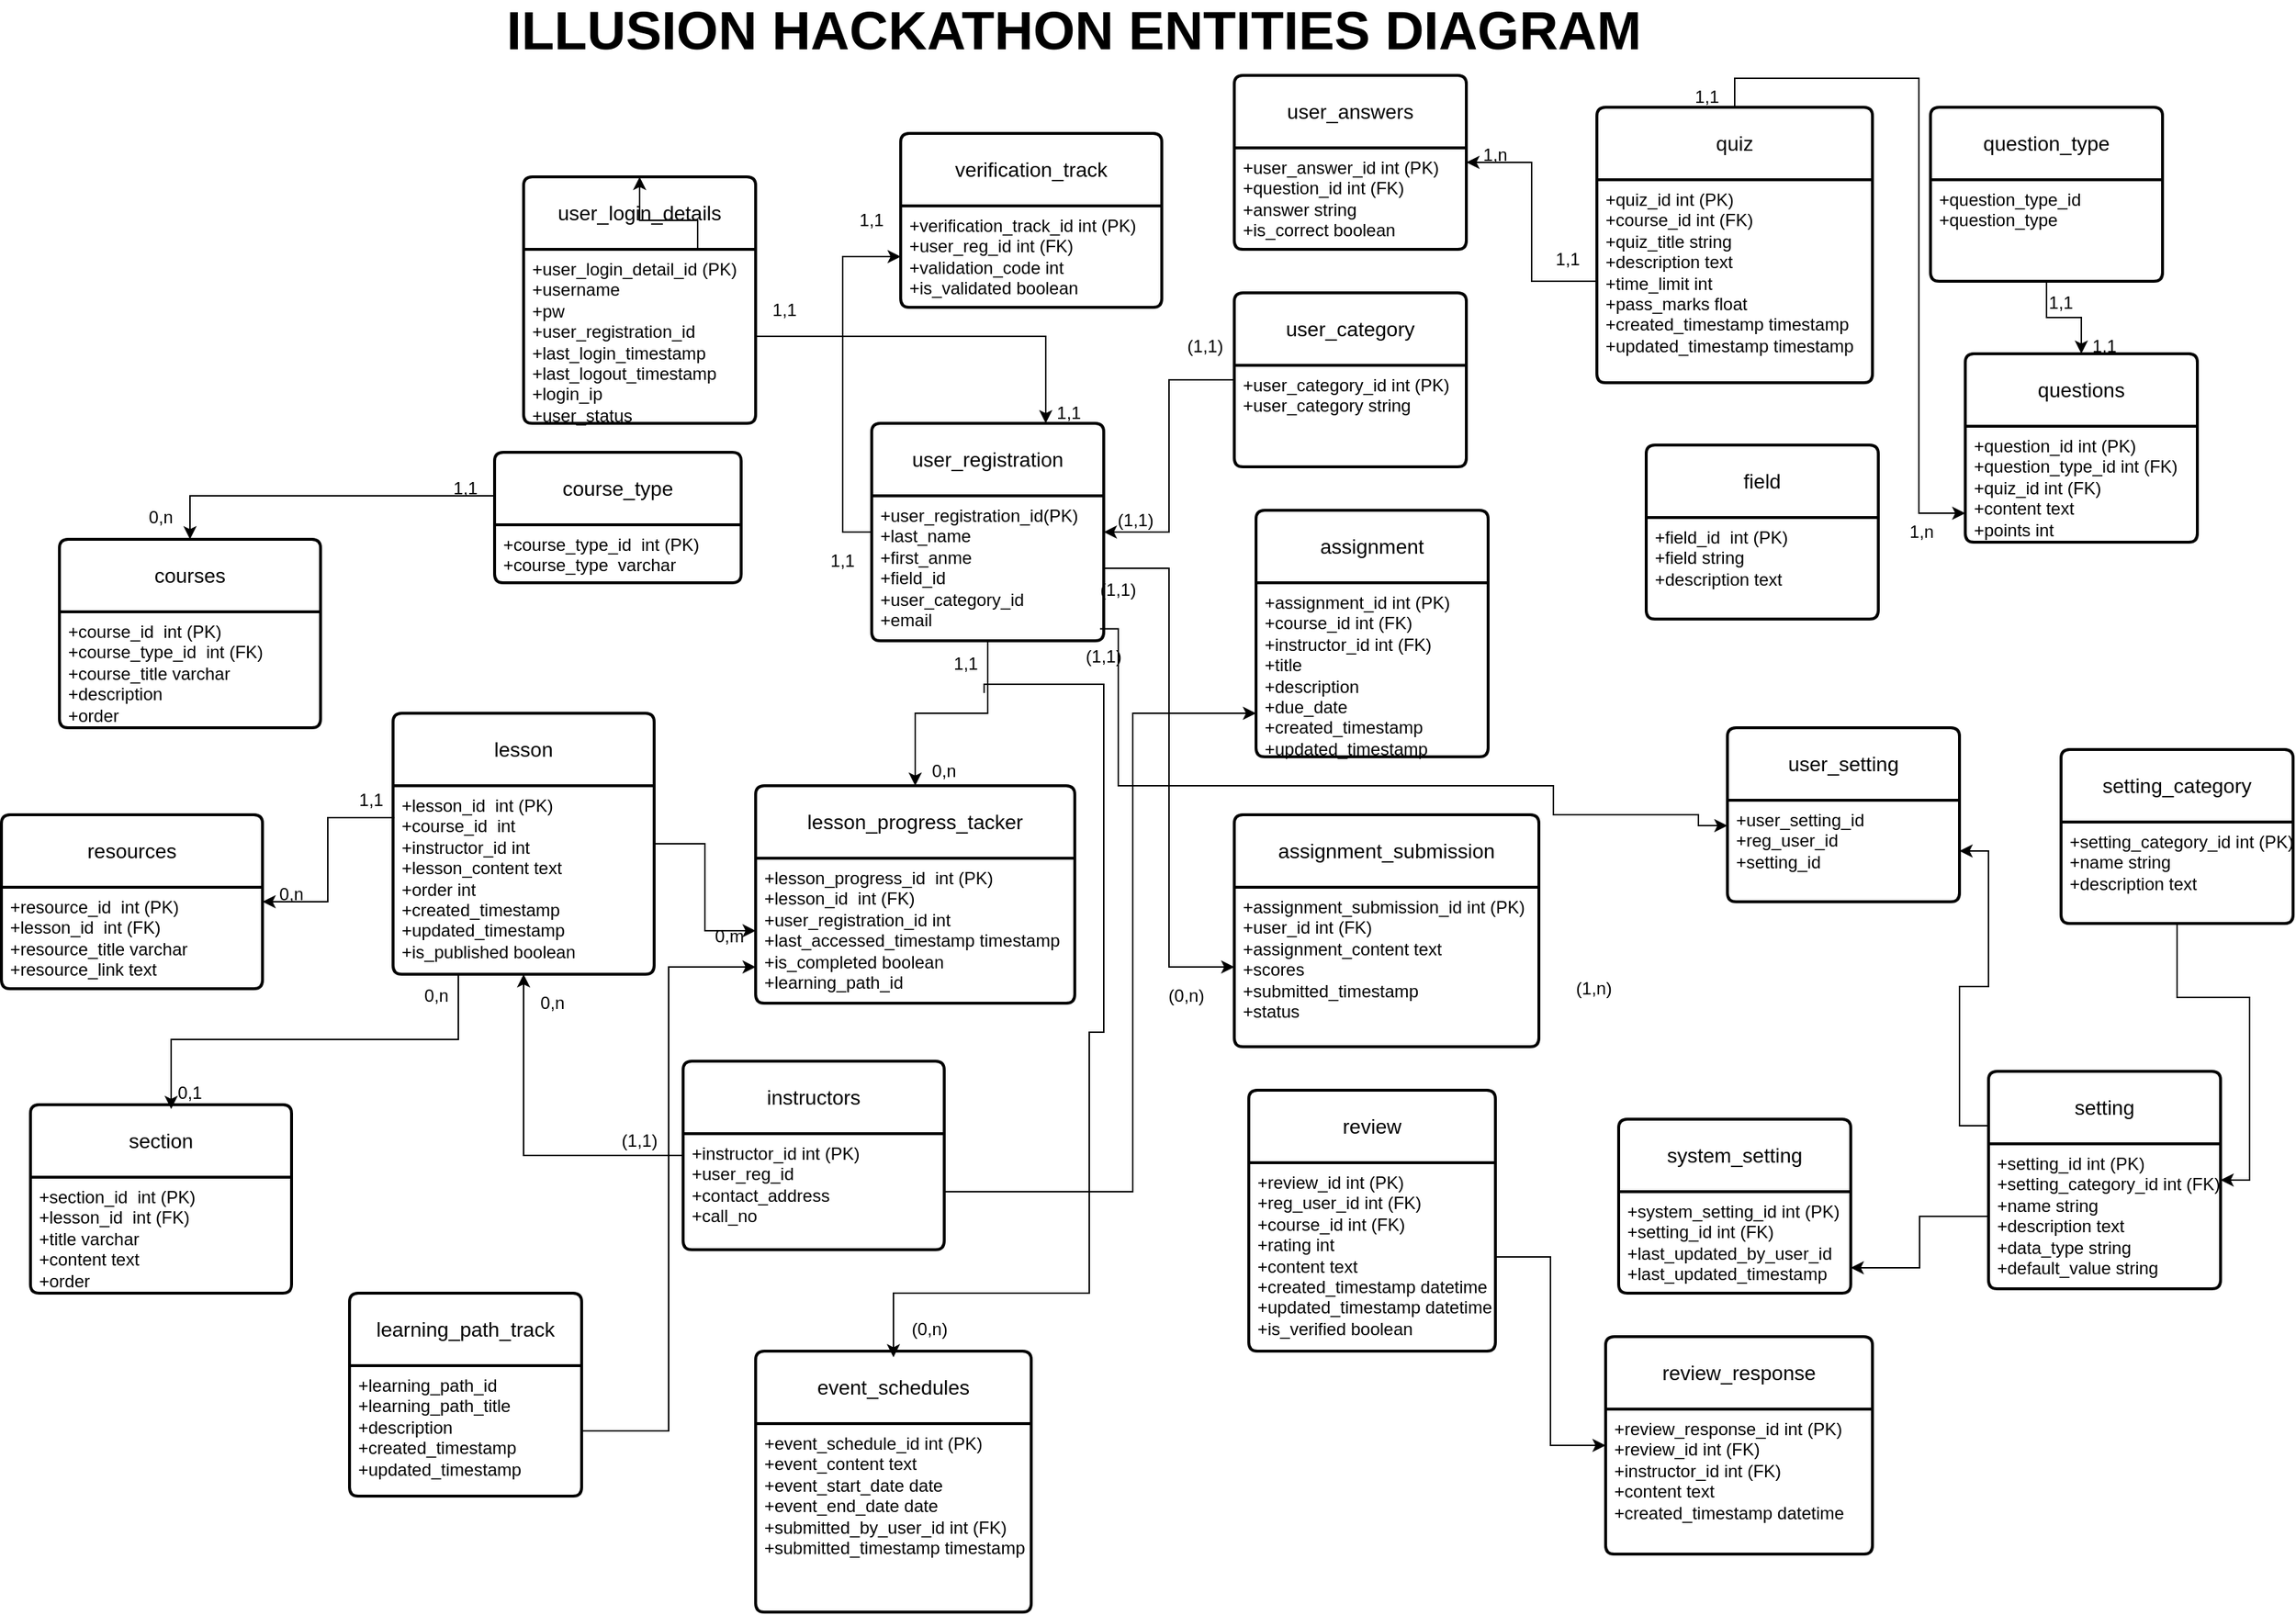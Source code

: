 <mxfile version="24.7.13">
  <diagram name="Page-1" id="WIzkgsFBizQJKrMtI0oR">
    <mxGraphModel dx="880" dy="483" grid="1" gridSize="10" guides="1" tooltips="1" connect="1" arrows="1" fold="1" page="1" pageScale="1" pageWidth="1654" pageHeight="1169" background="#ffffff" math="0" shadow="0">
      <root>
        <mxCell id="0" />
        <mxCell id="1" parent="0" />
        <mxCell id="rcdddzgoVTeUVf7209Ef-74" value="ILLUSION HACKATHON ENTITIES DIAGRAM" style="text;html=1;align=center;verticalAlign=middle;whiteSpace=wrap;rounded=0;fontStyle=1;fontSize=37;" parent="1" vertex="1">
          <mxGeometry x="309" y="20" width="941" height="40" as="geometry" />
        </mxCell>
        <mxCell id="15M1-edb_IW5XRDmWn_Y-51" style="edgeStyle=orthogonalEdgeStyle;rounded=0;orthogonalLoop=1;jettySize=auto;html=1;entryX=1;entryY=0.25;entryDx=0;entryDy=0;" parent="1" source="15M1-edb_IW5XRDmWn_Y-7" target="rcdddzgoVTeUVf7209Ef-18" edge="1">
          <mxGeometry relative="1" as="geometry" />
        </mxCell>
        <mxCell id="15M1-edb_IW5XRDmWn_Y-7" value="user_category" style="swimlane;childLayout=stackLayout;horizontal=1;startSize=50;horizontalStack=0;rounded=1;fontSize=14;fontStyle=0;strokeWidth=2;resizeParent=0;resizeLast=1;shadow=0;dashed=0;align=center;arcSize=4;whiteSpace=wrap;html=1;" parent="1" vertex="1">
          <mxGeometry x="890" y="220" width="160" height="120" as="geometry" />
        </mxCell>
        <mxCell id="15M1-edb_IW5XRDmWn_Y-8" value="+user_category_id int (PK)&lt;br&gt;+user_category string" style="align=left;strokeColor=none;fillColor=none;spacingLeft=4;fontSize=12;verticalAlign=top;resizable=0;rotatable=0;part=1;html=1;" parent="15M1-edb_IW5XRDmWn_Y-7" vertex="1">
          <mxGeometry y="50" width="160" height="70" as="geometry" />
        </mxCell>
        <mxCell id="15M1-edb_IW5XRDmWn_Y-9" value="verification_track" style="swimlane;childLayout=stackLayout;horizontal=1;startSize=50;horizontalStack=0;rounded=1;fontSize=14;fontStyle=0;strokeWidth=2;resizeParent=0;resizeLast=1;shadow=0;dashed=0;align=center;arcSize=4;whiteSpace=wrap;html=1;" parent="1" vertex="1">
          <mxGeometry x="660" y="110" width="180" height="120" as="geometry" />
        </mxCell>
        <mxCell id="15M1-edb_IW5XRDmWn_Y-10" value="+verification_track_id int (PK)&lt;br&gt;+user_reg_id int (FK)&lt;br&gt;&lt;div&gt;+validation_code int&lt;br&gt;&lt;/div&gt;&lt;div&gt;+is_validated boolean &lt;br&gt;&lt;/div&gt;" style="align=left;strokeColor=none;fillColor=none;spacingLeft=4;fontSize=12;verticalAlign=top;resizable=0;rotatable=0;part=1;html=1;" parent="15M1-edb_IW5XRDmWn_Y-9" vertex="1">
          <mxGeometry y="50" width="180" height="70" as="geometry" />
        </mxCell>
        <mxCell id="15M1-edb_IW5XRDmWn_Y-11" value="learning_path_track" style="swimlane;childLayout=stackLayout;horizontal=1;startSize=50;horizontalStack=0;rounded=1;fontSize=14;fontStyle=0;strokeWidth=2;resizeParent=0;resizeLast=1;shadow=0;dashed=0;align=center;arcSize=4;whiteSpace=wrap;html=1;" parent="1" vertex="1">
          <mxGeometry x="280" y="910" width="160" height="140" as="geometry" />
        </mxCell>
        <mxCell id="15M1-edb_IW5XRDmWn_Y-12" value="+learning_path_id&lt;br&gt;+learning_path_title&lt;br&gt;&lt;div&gt;+description&lt;/div&gt;&lt;div&gt;+created_timestamp&lt;/div&gt;&lt;div&gt;+updated_timestamp&lt;br&gt;&lt;/div&gt;" style="align=left;strokeColor=none;fillColor=none;spacingLeft=4;fontSize=12;verticalAlign=top;resizable=0;rotatable=0;part=1;html=1;" parent="15M1-edb_IW5XRDmWn_Y-11" vertex="1">
          <mxGeometry y="50" width="160" height="90" as="geometry" />
        </mxCell>
        <mxCell id="15M1-edb_IW5XRDmWn_Y-13" value="assignment" style="swimlane;childLayout=stackLayout;horizontal=1;startSize=50;horizontalStack=0;rounded=1;fontSize=14;fontStyle=0;strokeWidth=2;resizeParent=0;resizeLast=1;shadow=0;dashed=0;align=center;arcSize=4;whiteSpace=wrap;html=1;" parent="1" vertex="1">
          <mxGeometry x="905" y="370" width="160" height="170" as="geometry" />
        </mxCell>
        <mxCell id="15M1-edb_IW5XRDmWn_Y-14" value="+assignment_id int (PK)&lt;br&gt;+course_id int (FK)&lt;br&gt;&lt;div&gt;+instructor_id int (FK)&lt;/div&gt;&lt;div&gt;+title&lt;/div&gt;&lt;div&gt;+description&lt;/div&gt;&lt;div&gt;+due_date&lt;/div&gt;&lt;div&gt;+created_timestamp&lt;/div&gt;&lt;div&gt;+updated_timestamp&lt;br&gt;&lt;/div&gt;" style="align=left;strokeColor=none;fillColor=none;spacingLeft=4;fontSize=12;verticalAlign=top;resizable=0;rotatable=0;part=1;html=1;" parent="15M1-edb_IW5XRDmWn_Y-13" vertex="1">
          <mxGeometry y="50" width="160" height="120" as="geometry" />
        </mxCell>
        <mxCell id="15M1-edb_IW5XRDmWn_Y-15" value="assignment_submission" style="swimlane;childLayout=stackLayout;horizontal=1;startSize=50;horizontalStack=0;rounded=1;fontSize=14;fontStyle=0;strokeWidth=2;resizeParent=0;resizeLast=1;shadow=0;dashed=0;align=center;arcSize=4;whiteSpace=wrap;html=1;" parent="1" vertex="1">
          <mxGeometry x="890" y="580" width="210" height="160" as="geometry" />
        </mxCell>
        <mxCell id="15M1-edb_IW5XRDmWn_Y-16" value="+assignment_submission_id int (PK)&lt;br&gt;+user_id int (FK)&lt;br&gt;&lt;div&gt;+assignment_content text&lt;/div&gt;&lt;div&gt;+scores&lt;/div&gt;&lt;div&gt;+submitted_timestamp&lt;/div&gt;&lt;div&gt;+status&lt;br&gt;&lt;/div&gt;" style="align=left;strokeColor=none;fillColor=none;spacingLeft=4;fontSize=12;verticalAlign=top;resizable=0;rotatable=0;part=1;html=1;" parent="15M1-edb_IW5XRDmWn_Y-15" vertex="1">
          <mxGeometry y="50" width="210" height="110" as="geometry" />
        </mxCell>
        <mxCell id="15M1-edb_IW5XRDmWn_Y-17" value="event_schedules" style="swimlane;childLayout=stackLayout;horizontal=1;startSize=50;horizontalStack=0;rounded=1;fontSize=14;fontStyle=0;strokeWidth=2;resizeParent=0;resizeLast=1;shadow=0;dashed=0;align=center;arcSize=4;whiteSpace=wrap;html=1;" parent="1" vertex="1">
          <mxGeometry x="560" y="950" width="190" height="180" as="geometry" />
        </mxCell>
        <mxCell id="15M1-edb_IW5XRDmWn_Y-18" value="+event_schedule_id int (PK)&lt;br&gt;+event_content text&lt;br&gt;&lt;div&gt;+event_start_date date&lt;br&gt;&lt;/div&gt;&lt;div&gt;+event_end_date date&lt;br&gt;&lt;/div&gt;&lt;div&gt;+submitted_by_user_id int (FK)&lt;br&gt;&lt;/div&gt;&lt;div&gt;+submitted_timestamp timestamp&lt;br&gt;&lt;/div&gt;" style="align=left;strokeColor=none;fillColor=none;spacingLeft=4;fontSize=12;verticalAlign=top;resizable=0;rotatable=0;part=1;html=1;" parent="15M1-edb_IW5XRDmWn_Y-17" vertex="1">
          <mxGeometry y="50" width="190" height="130" as="geometry" />
        </mxCell>
        <mxCell id="15M1-edb_IW5XRDmWn_Y-19" value="setting_category" style="swimlane;childLayout=stackLayout;horizontal=1;startSize=50;horizontalStack=0;rounded=1;fontSize=14;fontStyle=0;strokeWidth=2;resizeParent=0;resizeLast=1;shadow=0;dashed=0;align=center;arcSize=4;whiteSpace=wrap;html=1;" parent="1" vertex="1">
          <mxGeometry x="1460" y="535" width="160" height="120" as="geometry" />
        </mxCell>
        <mxCell id="15M1-edb_IW5XRDmWn_Y-20" value="+setting_category_id int (PK)&lt;br&gt;+name string&lt;br&gt;+description text" style="align=left;strokeColor=none;fillColor=none;spacingLeft=4;fontSize=12;verticalAlign=top;resizable=0;rotatable=0;part=1;html=1;" parent="15M1-edb_IW5XRDmWn_Y-19" vertex="1">
          <mxGeometry y="50" width="160" height="70" as="geometry" />
        </mxCell>
        <mxCell id="15M1-edb_IW5XRDmWn_Y-21" style="edgeStyle=orthogonalEdgeStyle;rounded=0;orthogonalLoop=1;jettySize=auto;html=1;exitX=0.5;exitY=0;exitDx=0;exitDy=0;entryX=0;entryY=0.75;entryDx=0;entryDy=0;" parent="1" source="15M1-edb_IW5XRDmWn_Y-22" target="15M1-edb_IW5XRDmWn_Y-27" edge="1">
          <mxGeometry relative="1" as="geometry" />
        </mxCell>
        <mxCell id="15M1-edb_IW5XRDmWn_Y-22" value="quiz" style="swimlane;childLayout=stackLayout;horizontal=1;startSize=50;horizontalStack=0;rounded=1;fontSize=14;fontStyle=0;strokeWidth=2;resizeParent=0;resizeLast=1;shadow=0;dashed=0;align=center;arcSize=4;whiteSpace=wrap;html=1;" parent="1" vertex="1">
          <mxGeometry x="1140" y="92" width="190" height="190" as="geometry" />
        </mxCell>
        <mxCell id="15M1-edb_IW5XRDmWn_Y-23" value="+quiz_id int (PK)&lt;br&gt;+course_id int (FK)&lt;br&gt;&lt;div&gt;+quiz_title string&lt;br&gt;&lt;/div&gt;&lt;div&gt;+description text&lt;br&gt;&lt;/div&gt;&lt;div&gt;+time_limit int&lt;br&gt;&lt;/div&gt;&lt;div&gt;+pass_marks float&lt;br&gt;&lt;/div&gt;&lt;div&gt;+created_timestamp timestamp &lt;br&gt;&lt;/div&gt;&lt;div&gt;+updated_timestamp timestamp&lt;br&gt;&lt;/div&gt;" style="align=left;strokeColor=none;fillColor=none;spacingLeft=4;fontSize=12;verticalAlign=top;resizable=0;rotatable=0;part=1;html=1;" parent="15M1-edb_IW5XRDmWn_Y-22" vertex="1">
          <mxGeometry y="50" width="190" height="140" as="geometry" />
        </mxCell>
        <mxCell id="15M1-edb_IW5XRDmWn_Y-24" value="question_type" style="swimlane;childLayout=stackLayout;horizontal=1;startSize=50;horizontalStack=0;rounded=1;fontSize=14;fontStyle=0;strokeWidth=2;resizeParent=0;resizeLast=1;shadow=0;dashed=0;align=center;arcSize=4;whiteSpace=wrap;html=1;" parent="1" vertex="1">
          <mxGeometry x="1370" y="92" width="160" height="120" as="geometry" />
        </mxCell>
        <mxCell id="15M1-edb_IW5XRDmWn_Y-25" value="+question_type_id&lt;br&gt;+question_type" style="align=left;strokeColor=none;fillColor=none;spacingLeft=4;fontSize=12;verticalAlign=top;resizable=0;rotatable=0;part=1;html=1;" parent="15M1-edb_IW5XRDmWn_Y-24" vertex="1">
          <mxGeometry y="50" width="160" height="70" as="geometry" />
        </mxCell>
        <mxCell id="15M1-edb_IW5XRDmWn_Y-26" value="questions" style="swimlane;childLayout=stackLayout;horizontal=1;startSize=50;horizontalStack=0;rounded=1;fontSize=14;fontStyle=0;strokeWidth=2;resizeParent=0;resizeLast=1;shadow=0;dashed=0;align=center;arcSize=4;whiteSpace=wrap;html=1;" parent="1" vertex="1">
          <mxGeometry x="1394" y="262" width="160" height="130" as="geometry" />
        </mxCell>
        <mxCell id="15M1-edb_IW5XRDmWn_Y-27" value="+question_id int (PK)&lt;br&gt;+question_type_id int (FK)&lt;br&gt;&lt;div&gt;+quiz_id int (FK)&lt;/div&gt;&lt;div&gt;+content text&lt;/div&gt;&lt;div&gt;+points int &lt;br&gt;&lt;/div&gt;&lt;div&gt;&lt;br&gt;&lt;/div&gt;" style="align=left;strokeColor=none;fillColor=none;spacingLeft=4;fontSize=12;verticalAlign=top;resizable=0;rotatable=0;part=1;html=1;" parent="15M1-edb_IW5XRDmWn_Y-26" vertex="1">
          <mxGeometry y="50" width="160" height="80" as="geometry" />
        </mxCell>
        <mxCell id="15M1-edb_IW5XRDmWn_Y-28" value="user_answers" style="swimlane;childLayout=stackLayout;horizontal=1;startSize=50;horizontalStack=0;rounded=1;fontSize=14;fontStyle=0;strokeWidth=2;resizeParent=0;resizeLast=1;shadow=0;dashed=0;align=center;arcSize=4;whiteSpace=wrap;html=1;" parent="1" vertex="1">
          <mxGeometry x="890" y="70" width="160" height="120" as="geometry" />
        </mxCell>
        <mxCell id="15M1-edb_IW5XRDmWn_Y-29" value="+user_answer_id int (PK)&lt;br&gt;+question_id int (FK)&lt;br&gt;&lt;div&gt;+answer string&lt;/div&gt;&lt;div&gt;+is_correct boolean&lt;br&gt;&lt;/div&gt;" style="align=left;strokeColor=none;fillColor=none;spacingLeft=4;fontSize=12;verticalAlign=top;resizable=0;rotatable=0;part=1;html=1;" parent="15M1-edb_IW5XRDmWn_Y-28" vertex="1">
          <mxGeometry y="50" width="160" height="70" as="geometry" />
        </mxCell>
        <mxCell id="15M1-edb_IW5XRDmWn_Y-30" style="edgeStyle=orthogonalEdgeStyle;rounded=0;orthogonalLoop=1;jettySize=auto;html=1;entryX=0.5;entryY=0;entryDx=0;entryDy=0;" parent="1" source="15M1-edb_IW5XRDmWn_Y-25" target="15M1-edb_IW5XRDmWn_Y-26" edge="1">
          <mxGeometry relative="1" as="geometry" />
        </mxCell>
        <mxCell id="15M1-edb_IW5XRDmWn_Y-31" value="1,1" style="text;html=1;align=center;verticalAlign=middle;whiteSpace=wrap;rounded=0;" parent="1" vertex="1">
          <mxGeometry x="1430" y="212" width="60" height="30" as="geometry" />
        </mxCell>
        <mxCell id="15M1-edb_IW5XRDmWn_Y-32" value="1,1" style="text;html=1;align=center;verticalAlign=middle;whiteSpace=wrap;rounded=0;" parent="1" vertex="1">
          <mxGeometry x="1460" y="242" width="60" height="30" as="geometry" />
        </mxCell>
        <mxCell id="15M1-edb_IW5XRDmWn_Y-33" value="1,1" style="text;html=1;align=center;verticalAlign=middle;whiteSpace=wrap;rounded=0;" parent="1" vertex="1">
          <mxGeometry x="1186" y="70" width="60" height="30" as="geometry" />
        </mxCell>
        <mxCell id="15M1-edb_IW5XRDmWn_Y-34" value="1,n" style="text;html=1;align=center;verticalAlign=middle;whiteSpace=wrap;rounded=0;" parent="1" vertex="1">
          <mxGeometry x="1334" y="370" width="60" height="30" as="geometry" />
        </mxCell>
        <mxCell id="15M1-edb_IW5XRDmWn_Y-35" style="edgeStyle=orthogonalEdgeStyle;rounded=0;orthogonalLoop=1;jettySize=auto;html=1;entryX=1;entryY=0.5;entryDx=0;entryDy=0;" parent="1" source="15M1-edb_IW5XRDmWn_Y-23" target="15M1-edb_IW5XRDmWn_Y-28" edge="1">
          <mxGeometry relative="1" as="geometry" />
        </mxCell>
        <mxCell id="15M1-edb_IW5XRDmWn_Y-36" value="1,1" style="text;html=1;align=center;verticalAlign=middle;whiteSpace=wrap;rounded=0;" parent="1" vertex="1">
          <mxGeometry x="1090" y="182" width="60" height="30" as="geometry" />
        </mxCell>
        <mxCell id="15M1-edb_IW5XRDmWn_Y-37" value="1,n" style="text;html=1;align=center;verticalAlign=middle;whiteSpace=wrap;rounded=0;" parent="1" vertex="1">
          <mxGeometry x="1040" y="110" width="60" height="30" as="geometry" />
        </mxCell>
        <mxCell id="15M1-edb_IW5XRDmWn_Y-67" style="edgeStyle=orthogonalEdgeStyle;rounded=0;orthogonalLoop=1;jettySize=auto;html=1;exitX=0;exitY=0.25;exitDx=0;exitDy=0;entryX=1;entryY=0.5;entryDx=0;entryDy=0;" parent="1" source="15M1-edb_IW5XRDmWn_Y-38" target="15M1-edb_IW5XRDmWn_Y-41" edge="1">
          <mxGeometry relative="1" as="geometry" />
        </mxCell>
        <mxCell id="15M1-edb_IW5XRDmWn_Y-38" value="setting" style="swimlane;childLayout=stackLayout;horizontal=1;startSize=50;horizontalStack=0;rounded=1;fontSize=14;fontStyle=0;strokeWidth=2;resizeParent=0;resizeLast=1;shadow=0;dashed=0;align=center;arcSize=4;whiteSpace=wrap;html=1;" parent="1" vertex="1">
          <mxGeometry x="1410" y="757" width="160" height="150" as="geometry" />
        </mxCell>
        <mxCell id="15M1-edb_IW5XRDmWn_Y-39" value="+setting_id int (PK)&lt;br&gt;+setting_category_id int (FK)&lt;br&gt;&lt;div&gt;+name string &lt;br&gt;&lt;/div&gt;&lt;div&gt;+description text&lt;br&gt;&lt;/div&gt;&lt;div&gt;+data_type string&lt;br&gt;&lt;/div&gt;&lt;div&gt;+default_value string&lt;br&gt;&lt;/div&gt;" style="align=left;strokeColor=none;fillColor=none;spacingLeft=4;fontSize=12;verticalAlign=top;resizable=0;rotatable=0;part=1;html=1;" parent="15M1-edb_IW5XRDmWn_Y-38" vertex="1">
          <mxGeometry y="50" width="160" height="100" as="geometry" />
        </mxCell>
        <mxCell id="15M1-edb_IW5XRDmWn_Y-40" value="user_setting" style="swimlane;childLayout=stackLayout;horizontal=1;startSize=50;horizontalStack=0;rounded=1;fontSize=14;fontStyle=0;strokeWidth=2;resizeParent=0;resizeLast=1;shadow=0;dashed=0;align=center;arcSize=4;whiteSpace=wrap;html=1;" parent="1" vertex="1">
          <mxGeometry x="1230" y="520" width="160" height="120" as="geometry" />
        </mxCell>
        <mxCell id="15M1-edb_IW5XRDmWn_Y-41" value="+user_setting_id&lt;br&gt;+reg_user_id&lt;br&gt;+setting_id" style="align=left;strokeColor=none;fillColor=none;spacingLeft=4;fontSize=12;verticalAlign=top;resizable=0;rotatable=0;part=1;html=1;" parent="15M1-edb_IW5XRDmWn_Y-40" vertex="1">
          <mxGeometry y="50" width="160" height="70" as="geometry" />
        </mxCell>
        <mxCell id="15M1-edb_IW5XRDmWn_Y-42" value="system_setting" style="swimlane;childLayout=stackLayout;horizontal=1;startSize=50;horizontalStack=0;rounded=1;fontSize=14;fontStyle=0;strokeWidth=2;resizeParent=0;resizeLast=1;shadow=0;dashed=0;align=center;arcSize=4;whiteSpace=wrap;html=1;" parent="1" vertex="1">
          <mxGeometry x="1155" y="790" width="160" height="120" as="geometry" />
        </mxCell>
        <mxCell id="15M1-edb_IW5XRDmWn_Y-43" value="+system_setting_id int (PK)&lt;br&gt;+setting_id int (FK)&lt;br&gt;&lt;div&gt;+last_updated_by_user_id&lt;/div&gt;&lt;div&gt;+last_updated_timestamp &lt;br&gt;&lt;/div&gt;" style="align=left;strokeColor=none;fillColor=none;spacingLeft=4;fontSize=12;verticalAlign=top;resizable=0;rotatable=0;part=1;html=1;" parent="15M1-edb_IW5XRDmWn_Y-42" vertex="1">
          <mxGeometry y="50" width="160" height="70" as="geometry" />
        </mxCell>
        <mxCell id="15M1-edb_IW5XRDmWn_Y-44" value="review" style="swimlane;childLayout=stackLayout;horizontal=1;startSize=50;horizontalStack=0;rounded=1;fontSize=14;fontStyle=0;strokeWidth=2;resizeParent=0;resizeLast=1;shadow=0;dashed=0;align=center;arcSize=4;whiteSpace=wrap;html=1;" parent="1" vertex="1">
          <mxGeometry x="900" y="770" width="170" height="180" as="geometry" />
        </mxCell>
        <mxCell id="15M1-edb_IW5XRDmWn_Y-45" value="+review_id int (PK)&lt;br&gt;+reg_user_id int (FK)&lt;br&gt;&lt;div&gt;+course_id int (FK)&lt;/div&gt;&lt;div&gt;+rating int &lt;br&gt;&lt;/div&gt;&lt;div&gt;+content text&lt;/div&gt;&lt;div&gt;+created_timestamp datetime&lt;/div&gt;&lt;div&gt;+updated_timestamp datetime&lt;/div&gt;&lt;div&gt;+is_verified boolean&lt;/div&gt;&lt;div&gt;&lt;br&gt;&lt;/div&gt;" style="align=left;strokeColor=none;fillColor=none;spacingLeft=4;fontSize=12;verticalAlign=top;resizable=0;rotatable=0;part=1;html=1;" parent="15M1-edb_IW5XRDmWn_Y-44" vertex="1">
          <mxGeometry y="50" width="170" height="130" as="geometry" />
        </mxCell>
        <mxCell id="15M1-edb_IW5XRDmWn_Y-46" value="review_response" style="swimlane;childLayout=stackLayout;horizontal=1;startSize=50;horizontalStack=0;rounded=1;fontSize=14;fontStyle=0;strokeWidth=2;resizeParent=0;resizeLast=1;shadow=0;dashed=0;align=center;arcSize=4;whiteSpace=wrap;html=1;" parent="1" vertex="1">
          <mxGeometry x="1146" y="940" width="184" height="150" as="geometry" />
        </mxCell>
        <mxCell id="15M1-edb_IW5XRDmWn_Y-47" value="+review_response_id int (PK)&lt;br&gt;+review_id int (FK)&lt;br&gt;&lt;div&gt;+instructor_id int (FK)&lt;/div&gt;&lt;div&gt;+content text&lt;/div&gt;&lt;div&gt;+created_timestamp datetime &lt;br&gt;&lt;/div&gt;" style="align=left;strokeColor=none;fillColor=none;spacingLeft=4;fontSize=12;verticalAlign=top;resizable=0;rotatable=0;part=1;html=1;" parent="15M1-edb_IW5XRDmWn_Y-46" vertex="1">
          <mxGeometry y="50" width="184" height="100" as="geometry" />
        </mxCell>
        <mxCell id="15M1-edb_IW5XRDmWn_Y-48" style="edgeStyle=orthogonalEdgeStyle;rounded=0;orthogonalLoop=1;jettySize=auto;html=1;exitX=0.75;exitY=1;exitDx=0;exitDy=0;" parent="1" source="rcdddzgoVTeUVf7209Ef-62" edge="1">
          <mxGeometry relative="1" as="geometry">
            <mxPoint x="655" y="954.286" as="targetPoint" />
            <Array as="points">
              <mxPoint x="718" y="490" />
              <mxPoint x="800" y="490" />
              <mxPoint x="800" y="730" />
              <mxPoint x="790" y="730" />
              <mxPoint x="790" y="910" />
              <mxPoint x="655" y="910" />
            </Array>
          </mxGeometry>
        </mxCell>
        <object label="resources" id="rcdddzgoVTeUVf7209Ef-29">
          <mxCell style="swimlane;childLayout=stackLayout;horizontal=1;startSize=50;horizontalStack=0;rounded=1;fontSize=14;fontStyle=0;strokeWidth=2;resizeParent=0;resizeLast=1;shadow=0;dashed=0;align=center;arcSize=4;whiteSpace=wrap;html=1;" parent="1" vertex="1">
            <mxGeometry x="40" y="580" width="180" height="120" as="geometry" />
          </mxCell>
        </object>
        <mxCell id="rcdddzgoVTeUVf7209Ef-30" value="+resource_id&amp;nbsp; int (PK)&lt;br&gt;+lesson_id&amp;nbsp; int (FK)&lt;br&gt;&lt;div&gt;+resource_title varchar&lt;br&gt;&lt;/div&gt;&lt;div&gt;+resource_link text&lt;/div&gt;&lt;div&gt;&amp;nbsp;&lt;br&gt;&lt;/div&gt;&lt;div&gt;&lt;br&gt;&lt;/div&gt;" style="align=left;strokeColor=none;fillColor=none;spacingLeft=4;fontSize=12;verticalAlign=top;resizable=0;rotatable=0;part=1;html=1;" parent="rcdddzgoVTeUVf7209Ef-29" vertex="1">
          <mxGeometry y="50" width="180" height="70" as="geometry" />
        </mxCell>
        <mxCell id="rcdddzgoVTeUVf7209Ef-48" style="edgeStyle=orthogonalEdgeStyle;rounded=0;orthogonalLoop=1;jettySize=auto;html=1;exitX=0.006;exitY=0.169;exitDx=0;exitDy=0;exitPerimeter=0;" parent="1" source="rcdddzgoVTeUVf7209Ef-20" target="rcdddzgoVTeUVf7209Ef-29" edge="1">
          <mxGeometry relative="1" as="geometry" />
        </mxCell>
        <mxCell id="rcdddzgoVTeUVf7209Ef-63" style="edgeStyle=orthogonalEdgeStyle;rounded=0;orthogonalLoop=1;jettySize=auto;html=1;entryX=0.75;entryY=0;entryDx=0;entryDy=0;" parent="1" source="rcdddzgoVTeUVf7209Ef-13" target="rcdddzgoVTeUVf7209Ef-17" edge="1">
          <mxGeometry relative="1" as="geometry">
            <Array as="points">
              <mxPoint x="760" y="250" />
            </Array>
          </mxGeometry>
        </mxCell>
        <mxCell id="rcdddzgoVTeUVf7209Ef-13" value="user_login_details" style="swimlane;childLayout=stackLayout;horizontal=1;startSize=50;horizontalStack=0;rounded=1;fontSize=14;fontStyle=0;strokeWidth=2;resizeParent=0;resizeLast=1;shadow=0;dashed=0;align=center;arcSize=4;whiteSpace=wrap;html=1;" parent="1" vertex="1">
          <mxGeometry x="400" y="140" width="160" height="170" as="geometry" />
        </mxCell>
        <mxCell id="rcdddzgoVTeUVf7209Ef-14" value="+user_login_detail_id (PK)&lt;br&gt;+username&lt;br&gt;&lt;div&gt;+pw&lt;/div&gt;&lt;div&gt;+user_registration_id&lt;/div&gt;&lt;div&gt;+last_login_timestamp&lt;/div&gt;&lt;div&gt;+last_logout_timestamp&lt;/div&gt;&lt;div&gt;+login_ip&lt;/div&gt;&lt;div&gt;+user_status&lt;br&gt;&lt;/div&gt;" style="align=left;strokeColor=none;fillColor=none;spacingLeft=4;fontSize=12;verticalAlign=top;resizable=0;rotatable=0;part=1;html=1;" parent="rcdddzgoVTeUVf7209Ef-13" vertex="1">
          <mxGeometry y="50" width="160" height="120" as="geometry" />
        </mxCell>
        <mxCell id="15M1-edb_IW5XRDmWn_Y-5" style="edgeStyle=orthogonalEdgeStyle;rounded=0;orthogonalLoop=1;jettySize=auto;html=1;exitX=0.75;exitY=0;exitDx=0;exitDy=0;" parent="rcdddzgoVTeUVf7209Ef-13" source="rcdddzgoVTeUVf7209Ef-14" target="rcdddzgoVTeUVf7209Ef-13" edge="1">
          <mxGeometry relative="1" as="geometry" />
        </mxCell>
        <mxCell id="rcdddzgoVTeUVf7209Ef-17" value="user_registration" style="swimlane;childLayout=stackLayout;horizontal=1;startSize=50;horizontalStack=0;rounded=1;fontSize=14;fontStyle=0;strokeWidth=2;resizeParent=0;resizeLast=1;shadow=0;dashed=0;align=center;arcSize=4;whiteSpace=wrap;html=1;" parent="1" vertex="1">
          <mxGeometry x="640" y="310" width="160" height="150" as="geometry" />
        </mxCell>
        <mxCell id="rcdddzgoVTeUVf7209Ef-18" value="+user_registration_id(PK) &lt;br&gt;+last_name&lt;br&gt;&lt;div&gt;+first_anme&lt;br&gt;&lt;/div&gt;&lt;div&gt;+field_id&lt;/div&gt;&lt;div&gt;+user_category_id&lt;/div&gt;&lt;div&gt;+email&lt;/div&gt;" style="align=left;strokeColor=none;fillColor=none;spacingLeft=4;fontSize=12;verticalAlign=top;resizable=0;rotatable=0;part=1;html=1;" parent="rcdddzgoVTeUVf7209Ef-17" vertex="1">
          <mxGeometry y="50" width="160" height="100" as="geometry" />
        </mxCell>
        <object label="lesson " id="rcdddzgoVTeUVf7209Ef-19">
          <mxCell style="swimlane;childLayout=stackLayout;horizontal=1;startSize=50;horizontalStack=0;rounded=1;fontSize=14;fontStyle=0;strokeWidth=2;resizeParent=0;resizeLast=1;shadow=0;dashed=0;align=center;arcSize=4;whiteSpace=wrap;html=1;" parent="1" vertex="1">
            <mxGeometry x="310" y="510" width="180" height="180" as="geometry" />
          </mxCell>
        </object>
        <mxCell id="rcdddzgoVTeUVf7209Ef-20" value="+lesson_id&amp;nbsp; int (PK)&lt;br&gt;+course_id&amp;nbsp; int&lt;br&gt;&lt;div&gt;+instructor_id int&lt;/div&gt;&lt;div&gt;+lesson_content text&lt;/div&gt;&lt;div&gt;+order int&lt;br&gt;&lt;/div&gt;&lt;div&gt;+created_timestamp&lt;/div&gt;&lt;div&gt;+updated_timestamp&lt;/div&gt;&lt;div&gt;+is_published boolean &lt;br&gt;&lt;/div&gt;&lt;div&gt;&lt;br&gt;&lt;/div&gt;" style="align=left;strokeColor=none;fillColor=none;spacingLeft=4;fontSize=12;verticalAlign=top;resizable=0;rotatable=0;part=1;html=1;" parent="rcdddzgoVTeUVf7209Ef-19" vertex="1">
          <mxGeometry y="50" width="180" height="130" as="geometry" />
        </mxCell>
        <object label="section" id="rcdddzgoVTeUVf7209Ef-21">
          <mxCell style="swimlane;childLayout=stackLayout;horizontal=1;startSize=50;horizontalStack=0;rounded=1;fontSize=14;fontStyle=0;strokeWidth=2;resizeParent=0;resizeLast=1;shadow=0;dashed=0;align=center;arcSize=4;whiteSpace=wrap;html=1;" parent="1" vertex="1">
            <mxGeometry x="60" y="780" width="180" height="130" as="geometry" />
          </mxCell>
        </object>
        <mxCell id="rcdddzgoVTeUVf7209Ef-22" value="+section_id&amp;nbsp; int (PK)&lt;br&gt;+lesson_id&amp;nbsp; int (FK)&lt;br&gt;&lt;div&gt;+title varchar&lt;br&gt;&lt;/div&gt;&lt;div&gt;+content text&lt;/div&gt;&lt;div&gt;+order&lt;/div&gt;&lt;div&gt;&amp;nbsp;&lt;br&gt;&lt;/div&gt;&lt;div&gt;&lt;br&gt;&lt;/div&gt;" style="align=left;strokeColor=none;fillColor=none;spacingLeft=4;fontSize=12;verticalAlign=top;resizable=0;rotatable=0;part=1;html=1;" parent="rcdddzgoVTeUVf7209Ef-21" vertex="1">
          <mxGeometry y="50" width="180" height="80" as="geometry" />
        </mxCell>
        <mxCell id="rcdddzgoVTeUVf7209Ef-40" value="" style="edgeStyle=orthogonalEdgeStyle;rounded=0;orthogonalLoop=1;jettySize=auto;html=1;" parent="1" source="rcdddzgoVTeUVf7209Ef-23" target="rcdddzgoVTeUVf7209Ef-20" edge="1">
          <mxGeometry relative="1" as="geometry" />
        </mxCell>
        <object label="instructors" id="rcdddzgoVTeUVf7209Ef-23">
          <mxCell style="swimlane;childLayout=stackLayout;horizontal=1;startSize=50;horizontalStack=0;rounded=1;fontSize=14;fontStyle=0;strokeWidth=2;resizeParent=0;resizeLast=1;shadow=0;dashed=0;align=center;arcSize=4;whiteSpace=wrap;html=1;" parent="1" vertex="1">
            <mxGeometry x="510" y="750" width="180" height="130" as="geometry" />
          </mxCell>
        </object>
        <mxCell id="rcdddzgoVTeUVf7209Ef-24" value="+instructor_id int (PK)&lt;br&gt;+user_reg_id&lt;br&gt;&lt;div&gt;+contact_address&lt;br&gt;&lt;/div&gt;&lt;div&gt;+call_no&lt;br&gt;&lt;/div&gt;&lt;div&gt;&amp;nbsp;&lt;br&gt;&lt;/div&gt;&lt;div&gt;&lt;br&gt;&lt;/div&gt;" style="align=left;strokeColor=none;fillColor=none;spacingLeft=4;fontSize=12;verticalAlign=top;resizable=0;rotatable=0;part=1;html=1;" parent="rcdddzgoVTeUVf7209Ef-23" vertex="1">
          <mxGeometry y="50" width="180" height="80" as="geometry" />
        </mxCell>
        <object label="course_type" id="rcdddzgoVTeUVf7209Ef-25">
          <mxCell style="swimlane;childLayout=stackLayout;horizontal=1;startSize=50;horizontalStack=0;rounded=1;fontSize=14;fontStyle=0;strokeWidth=2;resizeParent=0;resizeLast=1;shadow=0;dashed=0;align=center;arcSize=4;whiteSpace=wrap;html=1;" parent="1" vertex="1">
            <mxGeometry x="380" y="330" width="170" height="90" as="geometry" />
          </mxCell>
        </object>
        <mxCell id="rcdddzgoVTeUVf7209Ef-26" value="+course_type_id&amp;nbsp; int (PK)&lt;br&gt;+course_type&amp;nbsp; varchar &lt;br&gt;&lt;br&gt;&lt;div&gt;&amp;nbsp;&lt;br&gt;&lt;/div&gt;&lt;div&gt;&lt;br&gt;&lt;/div&gt;" style="align=left;strokeColor=none;fillColor=none;spacingLeft=4;fontSize=12;verticalAlign=top;resizable=0;rotatable=0;part=1;html=1;" parent="rcdddzgoVTeUVf7209Ef-25" vertex="1">
          <mxGeometry y="50" width="170" height="40" as="geometry" />
        </mxCell>
        <object label="courses" id="rcdddzgoVTeUVf7209Ef-27">
          <mxCell style="swimlane;childLayout=stackLayout;horizontal=1;startSize=50;horizontalStack=0;rounded=1;fontSize=14;fontStyle=0;strokeWidth=2;resizeParent=0;resizeLast=1;shadow=0;dashed=0;align=center;arcSize=4;whiteSpace=wrap;html=1;" parent="1" vertex="1">
            <mxGeometry x="80" y="390" width="180" height="130" as="geometry" />
          </mxCell>
        </object>
        <mxCell id="rcdddzgoVTeUVf7209Ef-28" value="+course_id&amp;nbsp; int (PK)&lt;br&gt;+course_type_id&amp;nbsp; int (FK)&lt;br&gt;&lt;div&gt;+course_title varchar&lt;br&gt;&lt;/div&gt;&lt;div&gt;+description&lt;br&gt;&lt;/div&gt;&lt;div&gt;+order&lt;/div&gt;&lt;div&gt;&amp;nbsp;&lt;br&gt;&lt;/div&gt;&lt;div&gt;&lt;br&gt;&lt;/div&gt;" style="align=left;strokeColor=none;fillColor=none;spacingLeft=4;fontSize=12;verticalAlign=top;resizable=0;rotatable=0;part=1;html=1;" parent="rcdddzgoVTeUVf7209Ef-27" vertex="1">
          <mxGeometry y="50" width="180" height="80" as="geometry" />
        </mxCell>
        <object label="lesson_progress_tacker" id="rcdddzgoVTeUVf7209Ef-33">
          <mxCell style="swimlane;childLayout=stackLayout;horizontal=1;startSize=50;horizontalStack=0;rounded=1;fontSize=14;fontStyle=0;strokeWidth=2;resizeParent=0;resizeLast=1;shadow=0;dashed=0;align=center;arcSize=4;whiteSpace=wrap;html=1;" parent="1" vertex="1">
            <mxGeometry x="560" y="560" width="220" height="150" as="geometry" />
          </mxCell>
        </object>
        <mxCell id="rcdddzgoVTeUVf7209Ef-34" value="+lesson_progress_id&amp;nbsp; int (PK)&lt;br&gt;+lesson_id&amp;nbsp; int (FK)&lt;br&gt;&lt;div&gt;+user_registration_id int&lt;br&gt;&lt;/div&gt;&lt;div&gt;+last_accessed_timestamp timestamp&lt;br&gt;&lt;/div&gt;&lt;div&gt;+is_completed boolean&lt;/div&gt;&lt;div&gt;+learning_path_id&lt;br&gt;&lt;/div&gt;&lt;div&gt;&amp;nbsp;&lt;br&gt;&lt;/div&gt;&lt;div&gt;&lt;br&gt;&lt;/div&gt;" style="align=left;strokeColor=none;fillColor=none;spacingLeft=4;fontSize=12;verticalAlign=top;resizable=0;rotatable=0;part=1;html=1;" parent="rcdddzgoVTeUVf7209Ef-33" vertex="1">
          <mxGeometry y="50" width="220" height="100" as="geometry" />
        </mxCell>
        <mxCell id="rcdddzgoVTeUVf7209Ef-35" style="edgeStyle=orthogonalEdgeStyle;rounded=0;orthogonalLoop=1;jettySize=auto;html=1;exitX=0;exitY=0;exitDx=0;exitDy=0;entryX=0.5;entryY=0;entryDx=0;entryDy=0;" parent="1" source="rcdddzgoVTeUVf7209Ef-26" target="rcdddzgoVTeUVf7209Ef-27" edge="1">
          <mxGeometry relative="1" as="geometry" />
        </mxCell>
        <mxCell id="rcdddzgoVTeUVf7209Ef-36" value="0,n" style="text;html=1;align=center;verticalAlign=middle;whiteSpace=wrap;rounded=0;" parent="1" vertex="1">
          <mxGeometry x="120" y="360" width="60" height="30" as="geometry" />
        </mxCell>
        <mxCell id="rcdddzgoVTeUVf7209Ef-38" value="1,1" style="text;html=1;align=center;verticalAlign=middle;whiteSpace=wrap;rounded=0;" parent="1" vertex="1">
          <mxGeometry x="330" y="340" width="60" height="30" as="geometry" />
        </mxCell>
        <mxCell id="rcdddzgoVTeUVf7209Ef-42" value="(1,1)" style="text;html=1;align=center;verticalAlign=middle;whiteSpace=wrap;rounded=0;" parent="1" vertex="1">
          <mxGeometry x="450" y="790" width="60" height="30" as="geometry" />
        </mxCell>
        <mxCell id="rcdddzgoVTeUVf7209Ef-45" style="edgeStyle=orthogonalEdgeStyle;rounded=0;orthogonalLoop=1;jettySize=auto;html=1;entryX=0.5;entryY=0;entryDx=0;entryDy=0;" parent="1" source="rcdddzgoVTeUVf7209Ef-18" target="rcdddzgoVTeUVf7209Ef-33" edge="1">
          <mxGeometry relative="1" as="geometry" />
        </mxCell>
        <mxCell id="rcdddzgoVTeUVf7209Ef-50" style="edgeStyle=orthogonalEdgeStyle;rounded=0;orthogonalLoop=1;jettySize=auto;html=1;exitX=0.25;exitY=1;exitDx=0;exitDy=0;entryX=0.539;entryY=0.023;entryDx=0;entryDy=0;entryPerimeter=0;" parent="1" source="rcdddzgoVTeUVf7209Ef-20" target="rcdddzgoVTeUVf7209Ef-21" edge="1">
          <mxGeometry relative="1" as="geometry" />
        </mxCell>
        <mxCell id="rcdddzgoVTeUVf7209Ef-51" value="0,1" style="text;html=1;align=center;verticalAlign=middle;whiteSpace=wrap;rounded=0;" parent="1" vertex="1">
          <mxGeometry x="140" y="757" width="60" height="30" as="geometry" />
        </mxCell>
        <mxCell id="rcdddzgoVTeUVf7209Ef-52" value="0,n" style="text;html=1;align=center;verticalAlign=middle;whiteSpace=wrap;rounded=0;" parent="1" vertex="1">
          <mxGeometry x="390" y="690" width="60" height="40" as="geometry" />
        </mxCell>
        <mxCell id="rcdddzgoVTeUVf7209Ef-46" style="edgeStyle=orthogonalEdgeStyle;rounded=0;orthogonalLoop=1;jettySize=auto;html=1;exitX=1;exitY=0.5;exitDx=0;exitDy=0;" parent="1" source="rcdddzgoVTeUVf7209Ef-19" target="rcdddzgoVTeUVf7209Ef-34" edge="1">
          <mxGeometry relative="1" as="geometry" />
        </mxCell>
        <mxCell id="rcdddzgoVTeUVf7209Ef-57" value="0,m" style="text;html=1;align=center;verticalAlign=middle;whiteSpace=wrap;rounded=0;" parent="1" vertex="1">
          <mxGeometry x="512" y="649" width="60" height="30" as="geometry" />
        </mxCell>
        <mxCell id="rcdddzgoVTeUVf7209Ef-60" value="0,n" style="text;html=1;align=center;verticalAlign=middle;whiteSpace=wrap;rounded=0;" parent="1" vertex="1">
          <mxGeometry x="310" y="685" width="60" height="40" as="geometry" />
        </mxCell>
        <mxCell id="rcdddzgoVTeUVf7209Ef-61" value="0,n" style="text;html=1;align=center;verticalAlign=middle;whiteSpace=wrap;rounded=0;" parent="1" vertex="1">
          <mxGeometry x="660" y="530" width="60" height="40" as="geometry" />
        </mxCell>
        <mxCell id="rcdddzgoVTeUVf7209Ef-62" value="1,1" style="text;html=1;align=center;verticalAlign=middle;whiteSpace=wrap;rounded=0;" parent="1" vertex="1">
          <mxGeometry x="680" y="456" width="50" height="40" as="geometry" />
        </mxCell>
        <mxCell id="rcdddzgoVTeUVf7209Ef-64" value="1,1" style="text;html=1;align=center;verticalAlign=middle;whiteSpace=wrap;rounded=0;" parent="1" vertex="1">
          <mxGeometry x="550" y="217" width="60" height="30" as="geometry" />
        </mxCell>
        <mxCell id="rcdddzgoVTeUVf7209Ef-65" value="1,1" style="text;html=1;align=center;verticalAlign=middle;whiteSpace=wrap;rounded=0;" parent="1" vertex="1">
          <mxGeometry x="746" y="288" width="60" height="30" as="geometry" />
        </mxCell>
        <mxCell id="15M1-edb_IW5XRDmWn_Y-1" value="0,n" style="text;html=1;align=center;verticalAlign=middle;whiteSpace=wrap;rounded=0;" parent="1" vertex="1">
          <mxGeometry x="210" y="615" width="60" height="40" as="geometry" />
        </mxCell>
        <mxCell id="15M1-edb_IW5XRDmWn_Y-2" value="1,1" style="text;html=1;align=center;verticalAlign=middle;whiteSpace=wrap;rounded=0;" parent="1" vertex="1">
          <mxGeometry x="265" y="550" width="60" height="40" as="geometry" />
        </mxCell>
        <mxCell id="15M1-edb_IW5XRDmWn_Y-50" value="(0,n)" style="text;html=1;align=center;verticalAlign=middle;whiteSpace=wrap;rounded=0;" parent="1" vertex="1">
          <mxGeometry x="650" y="920" width="60" height="30" as="geometry" />
        </mxCell>
        <mxCell id="15M1-edb_IW5XRDmWn_Y-52" value="(1,1)" style="text;html=1;align=center;verticalAlign=middle;whiteSpace=wrap;rounded=0;" parent="1" vertex="1">
          <mxGeometry x="792" y="362" width="60" height="30" as="geometry" />
        </mxCell>
        <mxCell id="15M1-edb_IW5XRDmWn_Y-53" value="(1,1)" style="text;html=1;align=center;verticalAlign=middle;whiteSpace=wrap;rounded=0;" parent="1" vertex="1">
          <mxGeometry x="840" y="242" width="60" height="30" as="geometry" />
        </mxCell>
        <mxCell id="15M1-edb_IW5XRDmWn_Y-54" style="edgeStyle=orthogonalEdgeStyle;rounded=0;orthogonalLoop=1;jettySize=auto;html=1;entryX=0;entryY=0.5;entryDx=0;entryDy=0;" parent="1" source="rcdddzgoVTeUVf7209Ef-18" target="15M1-edb_IW5XRDmWn_Y-16" edge="1">
          <mxGeometry relative="1" as="geometry" />
        </mxCell>
        <mxCell id="15M1-edb_IW5XRDmWn_Y-57" style="edgeStyle=orthogonalEdgeStyle;rounded=0;orthogonalLoop=1;jettySize=auto;html=1;entryX=0;entryY=0.25;entryDx=0;entryDy=0;exitX=0.984;exitY=0.918;exitDx=0;exitDy=0;exitPerimeter=0;" parent="1" source="rcdddzgoVTeUVf7209Ef-18" target="15M1-edb_IW5XRDmWn_Y-41" edge="1">
          <mxGeometry relative="1" as="geometry">
            <mxPoint x="810" y="450" as="sourcePoint" />
            <Array as="points">
              <mxPoint x="810" y="452" />
              <mxPoint x="810" y="560" />
              <mxPoint x="1110" y="560" />
              <mxPoint x="1110" y="580" />
              <mxPoint x="1210" y="580" />
              <mxPoint x="1210" y="588" />
            </Array>
          </mxGeometry>
        </mxCell>
        <mxCell id="15M1-edb_IW5XRDmWn_Y-55" value="(1,1)" style="text;html=1;align=center;verticalAlign=middle;whiteSpace=wrap;rounded=0;" parent="1" vertex="1">
          <mxGeometry x="780" y="410" width="60" height="30" as="geometry" />
        </mxCell>
        <mxCell id="15M1-edb_IW5XRDmWn_Y-56" value="(0,n)" style="text;html=1;align=center;verticalAlign=middle;whiteSpace=wrap;rounded=0;" parent="1" vertex="1">
          <mxGeometry x="827" y="690" width="60" height="30" as="geometry" />
        </mxCell>
        <mxCell id="15M1-edb_IW5XRDmWn_Y-58" value="(1,1)" style="text;html=1;align=center;verticalAlign=middle;whiteSpace=wrap;rounded=0;" parent="1" vertex="1">
          <mxGeometry x="770" y="456" width="60" height="30" as="geometry" />
        </mxCell>
        <mxCell id="15M1-edb_IW5XRDmWn_Y-59" value="(1,n)" style="text;html=1;align=center;verticalAlign=middle;whiteSpace=wrap;rounded=0;" parent="1" vertex="1">
          <mxGeometry x="1108" y="685" width="60" height="30" as="geometry" />
        </mxCell>
        <mxCell id="15M1-edb_IW5XRDmWn_Y-62" style="edgeStyle=orthogonalEdgeStyle;rounded=0;orthogonalLoop=1;jettySize=auto;html=1;entryX=0;entryY=0.5;entryDx=0;entryDy=0;exitX=0;exitY=0.25;exitDx=0;exitDy=0;" parent="1" source="rcdddzgoVTeUVf7209Ef-18" target="15M1-edb_IW5XRDmWn_Y-10" edge="1">
          <mxGeometry relative="1" as="geometry" />
        </mxCell>
        <mxCell id="15M1-edb_IW5XRDmWn_Y-63" value="1,1" style="text;html=1;align=center;verticalAlign=middle;whiteSpace=wrap;rounded=0;" parent="1" vertex="1">
          <mxGeometry x="610" y="155" width="60" height="30" as="geometry" />
        </mxCell>
        <mxCell id="15M1-edb_IW5XRDmWn_Y-64" value="1,1" style="text;html=1;align=center;verticalAlign=middle;whiteSpace=wrap;rounded=0;" parent="1" vertex="1">
          <mxGeometry x="590" y="390" width="60" height="30" as="geometry" />
        </mxCell>
        <mxCell id="15M1-edb_IW5XRDmWn_Y-65" style="edgeStyle=orthogonalEdgeStyle;rounded=0;orthogonalLoop=1;jettySize=auto;html=1;entryX=1;entryY=0.5;entryDx=0;entryDy=0;" parent="1" source="15M1-edb_IW5XRDmWn_Y-20" target="15M1-edb_IW5XRDmWn_Y-38" edge="1">
          <mxGeometry relative="1" as="geometry" />
        </mxCell>
        <mxCell id="15M1-edb_IW5XRDmWn_Y-66" style="edgeStyle=orthogonalEdgeStyle;rounded=0;orthogonalLoop=1;jettySize=auto;html=1;entryX=1;entryY=0.75;entryDx=0;entryDy=0;" parent="1" source="15M1-edb_IW5XRDmWn_Y-39" target="15M1-edb_IW5XRDmWn_Y-43" edge="1">
          <mxGeometry relative="1" as="geometry" />
        </mxCell>
        <mxCell id="15M1-edb_IW5XRDmWn_Y-68" style="edgeStyle=orthogonalEdgeStyle;rounded=0;orthogonalLoop=1;jettySize=auto;html=1;" parent="1" source="15M1-edb_IW5XRDmWn_Y-45" target="15M1-edb_IW5XRDmWn_Y-46" edge="1">
          <mxGeometry relative="1" as="geometry" />
        </mxCell>
        <mxCell id="15M1-edb_IW5XRDmWn_Y-69" style="edgeStyle=orthogonalEdgeStyle;rounded=0;orthogonalLoop=1;jettySize=auto;html=1;entryX=0;entryY=0.75;entryDx=0;entryDy=0;" parent="1" source="rcdddzgoVTeUVf7209Ef-24" target="15M1-edb_IW5XRDmWn_Y-14" edge="1">
          <mxGeometry relative="1" as="geometry">
            <Array as="points">
              <mxPoint x="820" y="840" />
              <mxPoint x="820" y="510" />
            </Array>
          </mxGeometry>
        </mxCell>
        <mxCell id="15M1-edb_IW5XRDmWn_Y-70" style="edgeStyle=orthogonalEdgeStyle;rounded=0;orthogonalLoop=1;jettySize=auto;html=1;entryX=0;entryY=0.75;entryDx=0;entryDy=0;" parent="1" source="15M1-edb_IW5XRDmWn_Y-12" target="rcdddzgoVTeUVf7209Ef-34" edge="1">
          <mxGeometry relative="1" as="geometry" />
        </mxCell>
        <mxCell id="g4pRpngIHK9fZh3Q1YGm-1" value="field" style="swimlane;childLayout=stackLayout;horizontal=1;startSize=50;horizontalStack=0;rounded=1;fontSize=14;fontStyle=0;strokeWidth=2;resizeParent=0;resizeLast=1;shadow=0;dashed=0;align=center;arcSize=4;whiteSpace=wrap;html=1;" vertex="1" parent="1">
          <mxGeometry x="1174" y="325" width="160" height="120" as="geometry" />
        </mxCell>
        <mxCell id="g4pRpngIHK9fZh3Q1YGm-2" value="+field_id&amp;nbsp; int (PK)&lt;br&gt;+field string&lt;br&gt;+description text" style="align=left;strokeColor=none;fillColor=none;spacingLeft=4;fontSize=12;verticalAlign=top;resizable=0;rotatable=0;part=1;html=1;" vertex="1" parent="g4pRpngIHK9fZh3Q1YGm-1">
          <mxGeometry y="50" width="160" height="70" as="geometry" />
        </mxCell>
      </root>
    </mxGraphModel>
  </diagram>
</mxfile>

